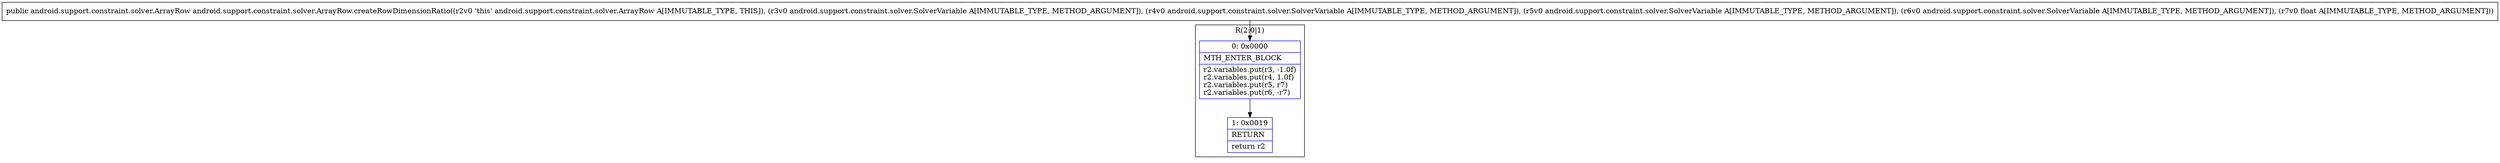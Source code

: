 digraph "CFG forandroid.support.constraint.solver.ArrayRow.createRowDimensionRatio(Landroid\/support\/constraint\/solver\/SolverVariable;Landroid\/support\/constraint\/solver\/SolverVariable;Landroid\/support\/constraint\/solver\/SolverVariable;Landroid\/support\/constraint\/solver\/SolverVariable;F)Landroid\/support\/constraint\/solver\/ArrayRow;" {
subgraph cluster_Region_85070822 {
label = "R(2:0|1)";
node [shape=record,color=blue];
Node_0 [shape=record,label="{0\:\ 0x0000|MTH_ENTER_BLOCK\l|r2.variables.put(r3, \-1.0f)\lr2.variables.put(r4, 1.0f)\lr2.variables.put(r5, r7)\lr2.variables.put(r6, \-r7)\l}"];
Node_1 [shape=record,label="{1\:\ 0x0019|RETURN\l|return r2\l}"];
}
MethodNode[shape=record,label="{public android.support.constraint.solver.ArrayRow android.support.constraint.solver.ArrayRow.createRowDimensionRatio((r2v0 'this' android.support.constraint.solver.ArrayRow A[IMMUTABLE_TYPE, THIS]), (r3v0 android.support.constraint.solver.SolverVariable A[IMMUTABLE_TYPE, METHOD_ARGUMENT]), (r4v0 android.support.constraint.solver.SolverVariable A[IMMUTABLE_TYPE, METHOD_ARGUMENT]), (r5v0 android.support.constraint.solver.SolverVariable A[IMMUTABLE_TYPE, METHOD_ARGUMENT]), (r6v0 android.support.constraint.solver.SolverVariable A[IMMUTABLE_TYPE, METHOD_ARGUMENT]), (r7v0 float A[IMMUTABLE_TYPE, METHOD_ARGUMENT])) }"];
MethodNode -> Node_0;
Node_0 -> Node_1;
}

